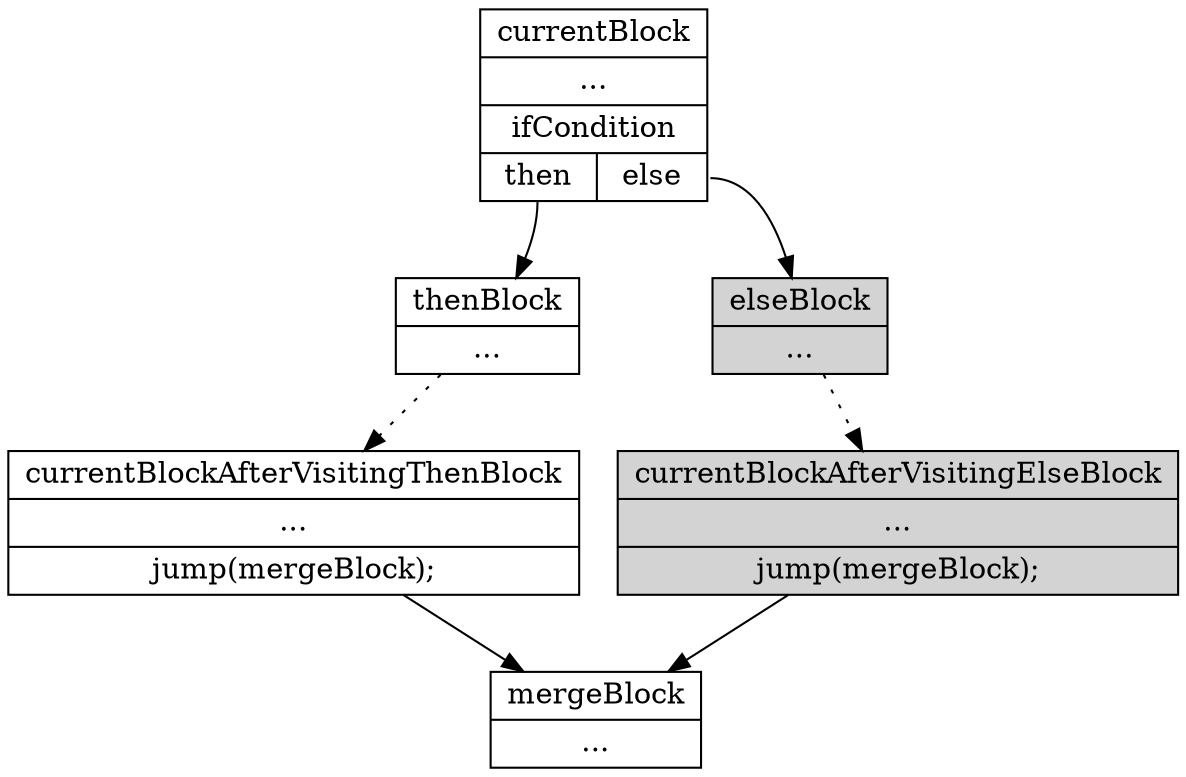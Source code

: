 digraph G {
	node [shape=record];
	elseBlock, currentBlockAfterVisitingElseBlock [style=filled,color=black,fillcolor=lightgrey];
	currentBlock [label="{currentBlock|...|ifCondition|{<true>then|<false>else}}"];
	thenBlock [label="{thenBlock|...}"];
	elseBlock [label="{elseBlock|...}"];
	currentBlockAfterVisitingThenBlock [label="{currentBlockAfterVisitingThenBlock|...|jump(mergeBlock);}"];
	currentBlockAfterVisitingElseBlock [label="{currentBlockAfterVisitingElseBlock|...|jump(mergeBlock);}"];
	mergeBlock [label="{mergeBlock|...}"];
	currentBlock:true -> thenBlock;
	currentBlock:false -> elseBlock;
	thenBlock -> currentBlockAfterVisitingThenBlock [style=dotted];
	elseBlock -> currentBlockAfterVisitingElseBlock [style=dotted];
	currentBlockAfterVisitingThenBlock -> mergeBlock;
	currentBlockAfterVisitingElseBlock -> mergeBlock;
}
